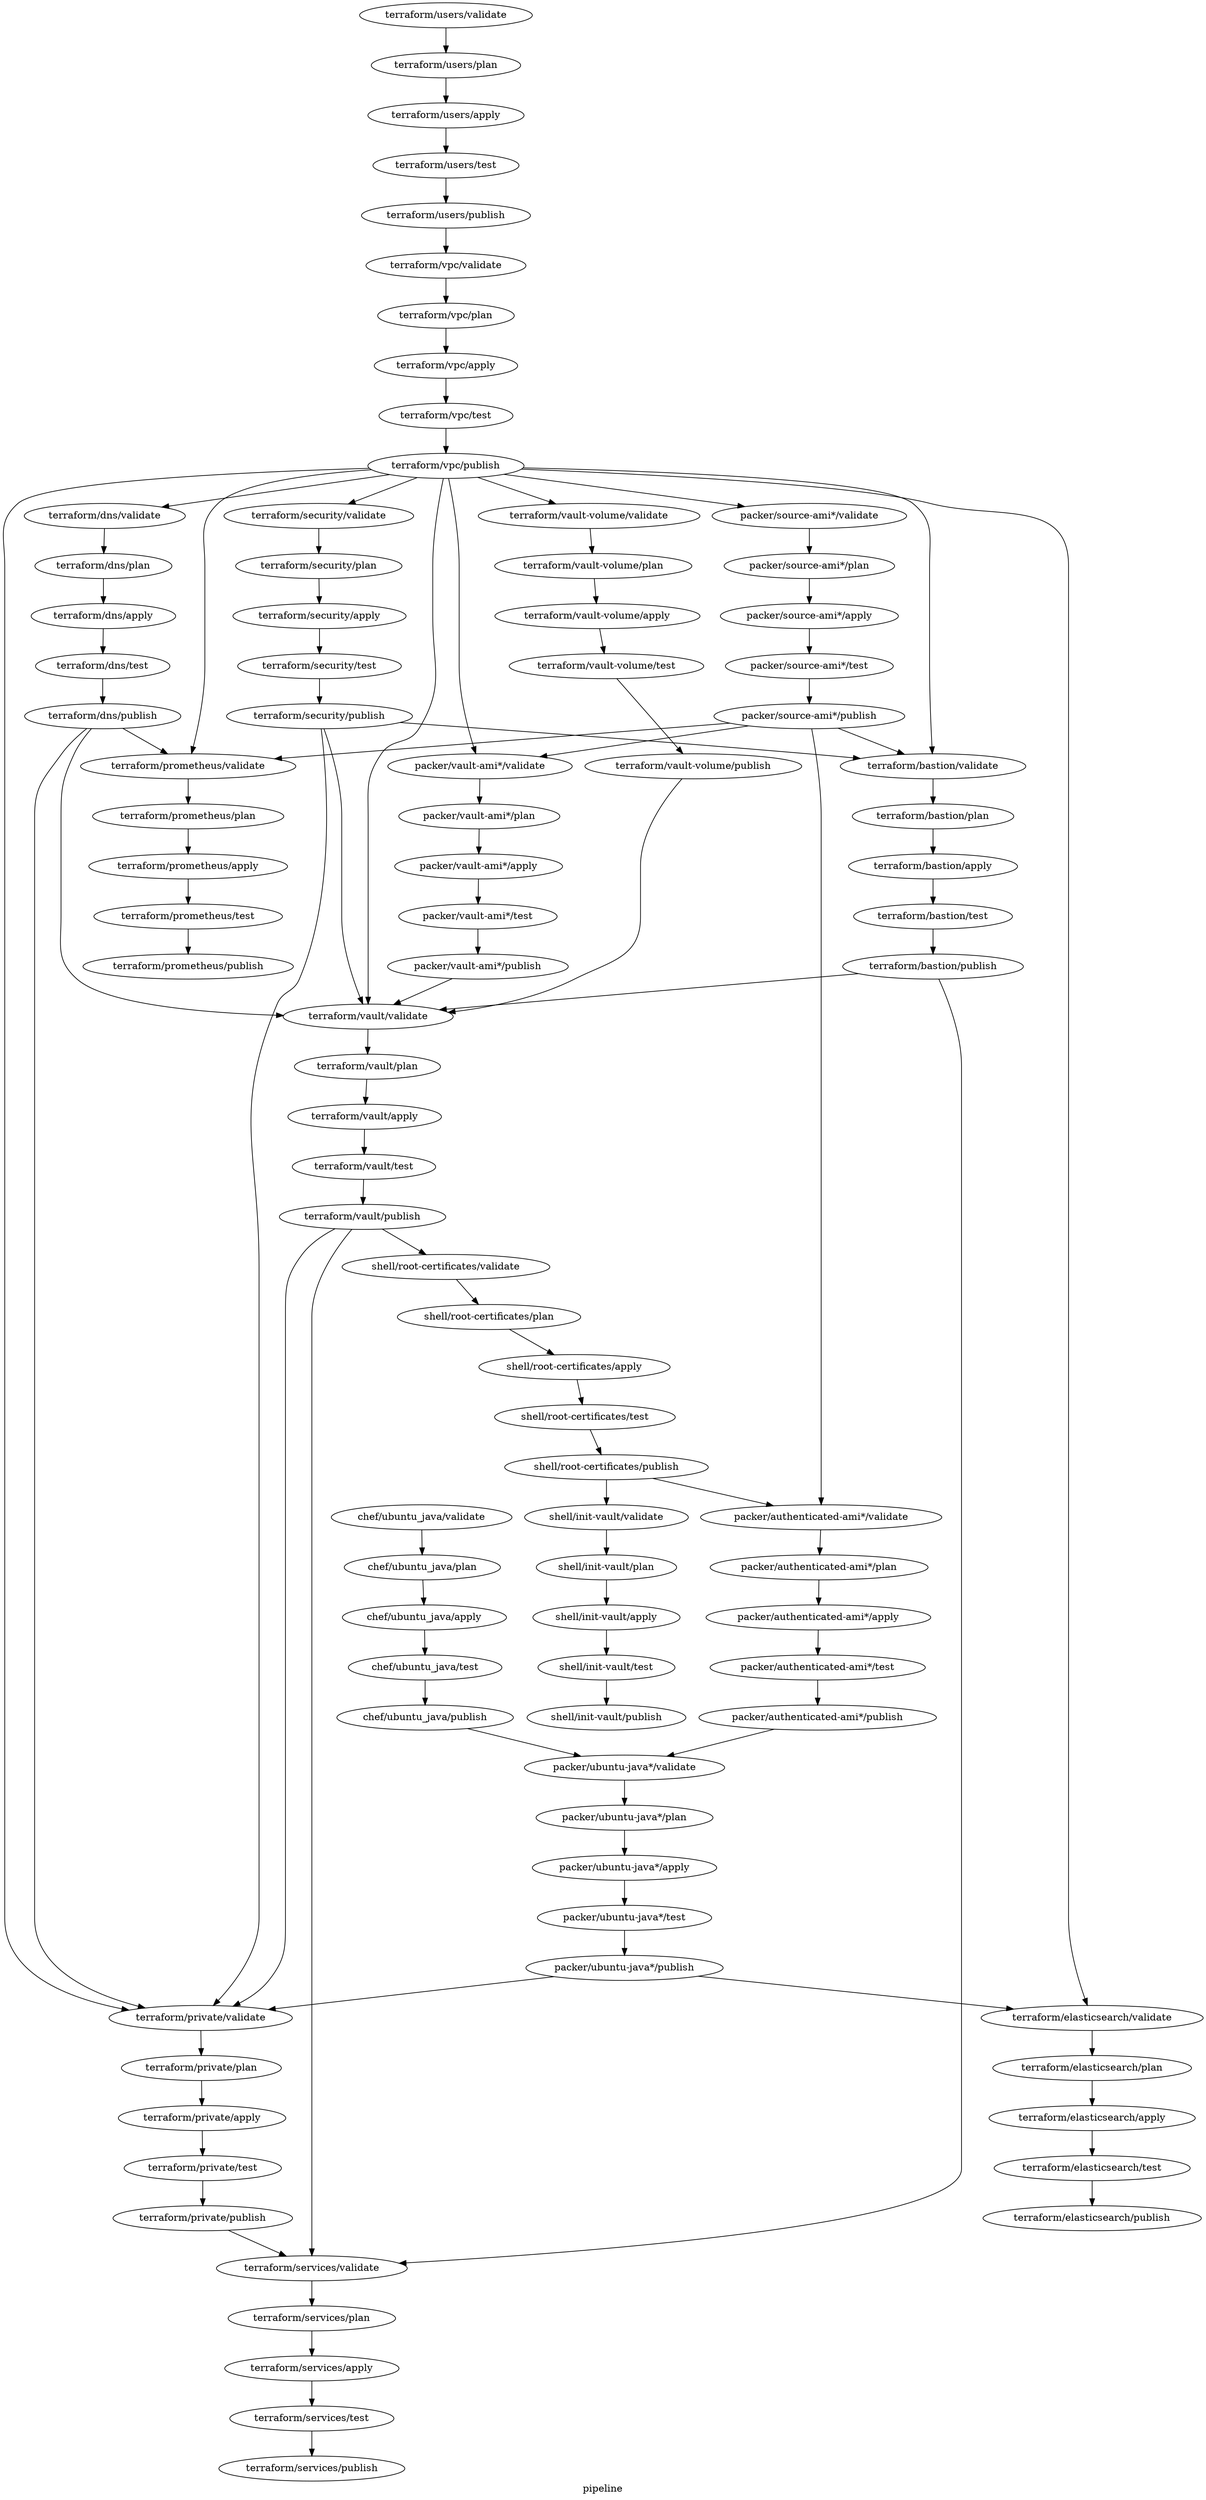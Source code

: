 digraph "G" {
label="pipeline";
"shell/init-vault/test";
"terraform/private/plan";
"terraform/prometheus/apply";
"shell/root-certificates/validate";
"terraform/vpc/validate";
"terraform/services/apply";
"terraform/vault-volume/apply";
"shell/init-vault/publish";
"terraform/vault-volume/validate";
"terraform/dns/publish";
"packer/source-ami*/test";
"packer/authenticated-ami*/apply";
"terraform/services/plan";
"packer/source-ami*/publish";
"terraform/vault-volume/test";
"terraform/dns/plan";
"terraform/vault/validate";
"packer/authenticated-ami*/plan";
"shell/root-certificates/publish";
"terraform/vault/plan";
"terraform/users/plan";
"packer/ubuntu-java*/test";
"terraform/prometheus/validate";
"terraform/prometheus/test";
"shell/root-certificates/apply";
"packer/source-ami*/validate";
"terraform/private/publish";
"terraform/security/test";
"packer/authenticated-ami*/publish";
"terraform/bastion/plan";
"terraform/security/publish";
"packer/vault-ami*/plan";
"terraform/bastion/publish";
"terraform/prometheus/publish";
"packer/ubuntu-java*/publish";
"terraform/vpc/apply";
"packer/authenticated-ami*/validate";
"terraform/private/test";
"terraform/elasticsearch/apply";
"terraform/prometheus/plan";
"terraform/vpc/publish";
"packer/vault-ami*/apply";
"terraform/vault/publish";
"terraform/services/publish";
"terraform/bastion/test";
"terraform/vault-volume/plan";
"chef/ubuntu_java/publish";
"terraform/services/test";
"terraform/dns/test";
"terraform/vpc/test";
"shell/root-certificates/test";
"packer/ubuntu-java*/apply";
"chef/ubuntu_java/validate";
"packer/source-ami*/plan";
"shell/init-vault/validate";
"chef/ubuntu_java/plan";
"terraform/private/apply";
"terraform/users/apply";
"terraform/security/apply";
"terraform/services/validate";
"terraform/users/publish";
"terraform/elasticsearch/plan";
"terraform/bastion/apply";
"terraform/dns/validate";
"shell/root-certificates/plan";
"shell/init-vault/plan";
"packer/vault-ami*/validate";
"terraform/vault-volume/publish";
"terraform/private/validate";
"terraform/vpc/plan";
"terraform/elasticsearch/test";
"packer/ubuntu-java*/plan";
"chef/ubuntu_java/apply";
"packer/source-ami*/apply";
"terraform/dns/apply";
"packer/authenticated-ami*/test";
"terraform/vault/apply";
"terraform/users/validate";
"terraform/bastion/validate";
"terraform/security/validate";
"packer/vault-ami*/test";
"terraform/security/plan";
"terraform/vault/test";
"terraform/elasticsearch/validate";
"chef/ubuntu_java/test";
"terraform/elasticsearch/publish";
"shell/init-vault/apply";
"terraform/users/test";
"packer/ubuntu-java*/validate";
"packer/vault-ami*/publish";
"shell/init-vault/test" -> "shell/init-vault/publish"  [key=0];
"terraform/private/plan" -> "terraform/private/apply"  [key=0];
"terraform/prometheus/apply" -> "terraform/prometheus/test"  [key=0];
"shell/root-certificates/validate" -> "shell/root-certificates/plan"  [key=0];
"terraform/vpc/validate" -> "terraform/vpc/plan"  [key=0];
"terraform/services/apply" -> "terraform/services/test"  [key=0];
"terraform/vault-volume/apply" -> "terraform/vault-volume/test"  [key=0];
"terraform/vault-volume/validate" -> "terraform/vault-volume/plan"  [key=0];
"terraform/dns/publish" -> "terraform/prometheus/validate"  [key=0];
"terraform/dns/publish" -> "terraform/private/validate"  [key=0];
"terraform/dns/publish" -> "terraform/vault/validate"  [key=0];
"packer/source-ami*/test" -> "packer/source-ami*/publish"  [key=0];
"packer/authenticated-ami*/apply" -> "packer/authenticated-ami*/test"  [key=0];
"terraform/services/plan" -> "terraform/services/apply"  [key=0];
"packer/source-ami*/publish" -> "packer/vault-ami*/validate"  [key=0];
"packer/source-ami*/publish" -> "packer/authenticated-ami*/validate"  [key=0];
"packer/source-ami*/publish" -> "terraform/prometheus/validate"  [key=0];
"packer/source-ami*/publish" -> "terraform/bastion/validate"  [key=0];
"terraform/vault-volume/test" -> "terraform/vault-volume/publish"  [key=0];
"terraform/dns/plan" -> "terraform/dns/apply"  [key=0];
"terraform/vault/validate" -> "terraform/vault/plan"  [key=0];
"packer/authenticated-ami*/plan" -> "packer/authenticated-ami*/apply"  [key=0];
"shell/root-certificates/publish" -> "packer/authenticated-ami*/validate"  [key=0];
"shell/root-certificates/publish" -> "shell/init-vault/validate"  [key=0];
"terraform/vault/plan" -> "terraform/vault/apply"  [key=0];
"terraform/users/plan" -> "terraform/users/apply"  [key=0];
"packer/ubuntu-java*/test" -> "packer/ubuntu-java*/publish"  [key=0];
"terraform/prometheus/validate" -> "terraform/prometheus/plan"  [key=0];
"terraform/prometheus/test" -> "terraform/prometheus/publish"  [key=0];
"shell/root-certificates/apply" -> "shell/root-certificates/test"  [key=0];
"packer/source-ami*/validate" -> "packer/source-ami*/plan"  [key=0];
"terraform/private/publish" -> "terraform/services/validate"  [key=0];
"terraform/security/test" -> "terraform/security/publish"  [key=0];
"packer/authenticated-ami*/publish" -> "packer/ubuntu-java*/validate"  [key=0];
"terraform/bastion/plan" -> "terraform/bastion/apply"  [key=0];
"terraform/security/publish" -> "terraform/private/validate"  [key=0];
"terraform/security/publish" -> "terraform/vault/validate"  [key=0];
"terraform/security/publish" -> "terraform/bastion/validate"  [key=0];
"packer/vault-ami*/plan" -> "packer/vault-ami*/apply"  [key=0];
"terraform/bastion/publish" -> "terraform/vault/validate"  [key=0];
"terraform/bastion/publish" -> "terraform/services/validate"  [key=0];
"packer/ubuntu-java*/publish" -> "terraform/elasticsearch/validate"  [key=0];
"packer/ubuntu-java*/publish" -> "terraform/private/validate"  [key=0];
"terraform/vpc/apply" -> "terraform/vpc/test"  [key=0];
"packer/authenticated-ami*/validate" -> "packer/authenticated-ami*/plan"  [key=0];
"terraform/private/test" -> "terraform/private/publish"  [key=0];
"terraform/elasticsearch/apply" -> "terraform/elasticsearch/test"  [key=0];
"terraform/prometheus/plan" -> "terraform/prometheus/apply"  [key=0];
"terraform/vpc/publish" -> "packer/vault-ami*/validate"  [key=0];
"terraform/vpc/publish" -> "terraform/dns/validate"  [key=0];
"terraform/vpc/publish" -> "terraform/prometheus/validate"  [key=0];
"terraform/vpc/publish" -> "terraform/private/validate"  [key=0];
"terraform/vpc/publish" -> "terraform/vault/validate"  [key=0];
"terraform/vpc/publish" -> "packer/source-ami*/validate"  [key=0];
"terraform/vpc/publish" -> "terraform/security/validate"  [key=0];
"terraform/vpc/publish" -> "terraform/vault-volume/validate"  [key=0];
"terraform/vpc/publish" -> "terraform/bastion/validate"  [key=0];
"terraform/vpc/publish" -> "terraform/elasticsearch/validate"  [key=0];
"packer/vault-ami*/apply" -> "packer/vault-ami*/test"  [key=0];
"terraform/vault/publish" -> "terraform/services/validate"  [key=0];
"terraform/vault/publish" -> "terraform/private/validate"  [key=0];
"terraform/vault/publish" -> "shell/root-certificates/validate"  [key=0];
"terraform/bastion/test" -> "terraform/bastion/publish"  [key=0];
"terraform/vault-volume/plan" -> "terraform/vault-volume/apply"  [key=0];
"chef/ubuntu_java/publish" -> "packer/ubuntu-java*/validate"  [key=0];
"terraform/services/test" -> "terraform/services/publish"  [key=0];
"terraform/dns/test" -> "terraform/dns/publish"  [key=0];
"terraform/vpc/test" -> "terraform/vpc/publish"  [key=0];
"shell/root-certificates/test" -> "shell/root-certificates/publish"  [key=0];
"packer/ubuntu-java*/apply" -> "packer/ubuntu-java*/test"  [key=0];
"chef/ubuntu_java/validate" -> "chef/ubuntu_java/plan"  [key=0];
"packer/source-ami*/plan" -> "packer/source-ami*/apply"  [key=0];
"shell/init-vault/validate" -> "shell/init-vault/plan"  [key=0];
"chef/ubuntu_java/plan" -> "chef/ubuntu_java/apply"  [key=0];
"terraform/private/apply" -> "terraform/private/test"  [key=0];
"terraform/users/apply" -> "terraform/users/test"  [key=0];
"terraform/security/apply" -> "terraform/security/test"  [key=0];
"terraform/services/validate" -> "terraform/services/plan"  [key=0];
"terraform/users/publish" -> "terraform/vpc/validate"  [key=0];
"terraform/elasticsearch/plan" -> "terraform/elasticsearch/apply"  [key=0];
"terraform/bastion/apply" -> "terraform/bastion/test"  [key=0];
"terraform/dns/validate" -> "terraform/dns/plan"  [key=0];
"shell/root-certificates/plan" -> "shell/root-certificates/apply"  [key=0];
"shell/init-vault/plan" -> "shell/init-vault/apply"  [key=0];
"packer/vault-ami*/validate" -> "packer/vault-ami*/plan"  [key=0];
"terraform/vault-volume/publish" -> "terraform/vault/validate"  [key=0];
"terraform/private/validate" -> "terraform/private/plan"  [key=0];
"terraform/vpc/plan" -> "terraform/vpc/apply"  [key=0];
"terraform/elasticsearch/test" -> "terraform/elasticsearch/publish"  [key=0];
"packer/ubuntu-java*/plan" -> "packer/ubuntu-java*/apply"  [key=0];
"chef/ubuntu_java/apply" -> "chef/ubuntu_java/test"  [key=0];
"packer/source-ami*/apply" -> "packer/source-ami*/test"  [key=0];
"terraform/dns/apply" -> "terraform/dns/test"  [key=0];
"packer/authenticated-ami*/test" -> "packer/authenticated-ami*/publish"  [key=0];
"terraform/vault/apply" -> "terraform/vault/test"  [key=0];
"terraform/users/validate" -> "terraform/users/plan"  [key=0];
"terraform/bastion/validate" -> "terraform/bastion/plan"  [key=0];
"terraform/security/validate" -> "terraform/security/plan"  [key=0];
"packer/vault-ami*/test" -> "packer/vault-ami*/publish"  [key=0];
"terraform/security/plan" -> "terraform/security/apply"  [key=0];
"terraform/vault/test" -> "terraform/vault/publish"  [key=0];
"terraform/elasticsearch/validate" -> "terraform/elasticsearch/plan"  [key=0];
"chef/ubuntu_java/test" -> "chef/ubuntu_java/publish"  [key=0];
"shell/init-vault/apply" -> "shell/init-vault/test"  [key=0];
"terraform/users/test" -> "terraform/users/publish"  [key=0];
"packer/ubuntu-java*/validate" -> "packer/ubuntu-java*/plan"  [key=0];
"packer/vault-ami*/publish" -> "terraform/vault/validate"  [key=0];
}
